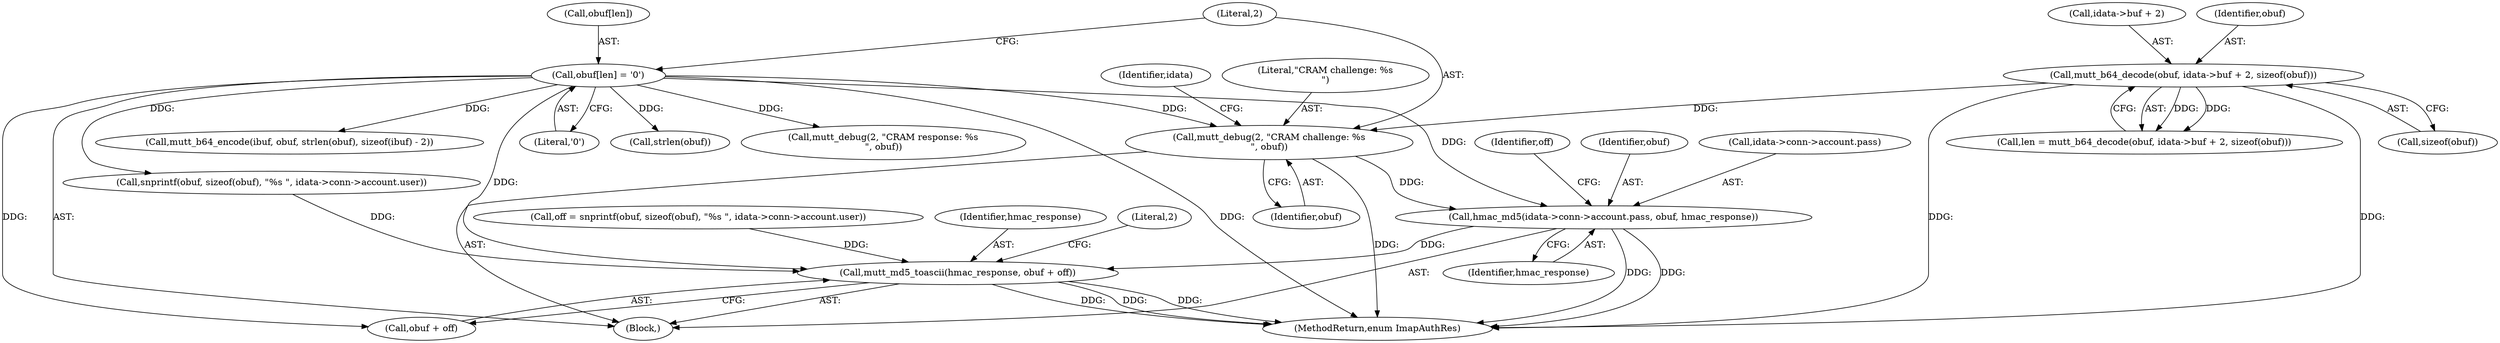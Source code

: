 digraph "0_neomutt_6f163e07ae68654d7ac5268cbb7565f6df79ad85@pointer" {
"1000201" [label="(Call,hmac_md5(idata->conn->account.pass, obuf, hmac_response))"];
"1000197" [label="(Call,mutt_debug(2, \"CRAM challenge: %s\n\", obuf))"];
"1000192" [label="(Call,obuf[len] = '\0')"];
"1000173" [label="(Call,mutt_b64_decode(obuf, idata->buf + 2, sizeof(obuf)))"];
"1000226" [label="(Call,mutt_md5_toascii(hmac_response, obuf + off))"];
"1000210" [label="(Identifier,hmac_response)"];
"1000212" [label="(Call,off = snprintf(obuf, sizeof(obuf), \"%s \", idata->conn->account.user))"];
"1000235" [label="(Call,mutt_b64_encode(ibuf, obuf, strlen(obuf), sizeof(ibuf) - 2))"];
"1000175" [label="(Call,idata->buf + 2)"];
"1000214" [label="(Call,snprintf(obuf, sizeof(obuf), \"%s \", idata->conn->account.user))"];
"1000202" [label="(Call,idata->conn->account.pass)"];
"1000173" [label="(Call,mutt_b64_decode(obuf, idata->buf + 2, sizeof(obuf)))"];
"1000108" [label="(Block,)"];
"1000228" [label="(Call,obuf + off)"];
"1000171" [label="(Call,len = mutt_b64_decode(obuf, idata->buf + 2, sizeof(obuf)))"];
"1000213" [label="(Identifier,off)"];
"1000192" [label="(Call,obuf[len] = '\0')"];
"1000227" [label="(Identifier,hmac_response)"];
"1000232" [label="(Literal,2)"];
"1000201" [label="(Call,hmac_md5(idata->conn->account.pass, obuf, hmac_response))"];
"1000196" [label="(Literal,'\0')"];
"1000200" [label="(Identifier,obuf)"];
"1000205" [label="(Identifier,idata)"];
"1000199" [label="(Literal,\"CRAM challenge: %s\n\")"];
"1000238" [label="(Call,strlen(obuf))"];
"1000209" [label="(Identifier,obuf)"];
"1000231" [label="(Call,mutt_debug(2, \"CRAM response: %s\n\", obuf))"];
"1000174" [label="(Identifier,obuf)"];
"1000180" [label="(Call,sizeof(obuf))"];
"1000198" [label="(Literal,2)"];
"1000226" [label="(Call,mutt_md5_toascii(hmac_response, obuf + off))"];
"1000284" [label="(MethodReturn,enum ImapAuthRes)"];
"1000197" [label="(Call,mutt_debug(2, \"CRAM challenge: %s\n\", obuf))"];
"1000193" [label="(Call,obuf[len])"];
"1000201" -> "1000108"  [label="AST: "];
"1000201" -> "1000210"  [label="CFG: "];
"1000202" -> "1000201"  [label="AST: "];
"1000209" -> "1000201"  [label="AST: "];
"1000210" -> "1000201"  [label="AST: "];
"1000213" -> "1000201"  [label="CFG: "];
"1000201" -> "1000284"  [label="DDG: "];
"1000201" -> "1000284"  [label="DDG: "];
"1000197" -> "1000201"  [label="DDG: "];
"1000192" -> "1000201"  [label="DDG: "];
"1000201" -> "1000226"  [label="DDG: "];
"1000197" -> "1000108"  [label="AST: "];
"1000197" -> "1000200"  [label="CFG: "];
"1000198" -> "1000197"  [label="AST: "];
"1000199" -> "1000197"  [label="AST: "];
"1000200" -> "1000197"  [label="AST: "];
"1000205" -> "1000197"  [label="CFG: "];
"1000197" -> "1000284"  [label="DDG: "];
"1000192" -> "1000197"  [label="DDG: "];
"1000173" -> "1000197"  [label="DDG: "];
"1000192" -> "1000108"  [label="AST: "];
"1000192" -> "1000196"  [label="CFG: "];
"1000193" -> "1000192"  [label="AST: "];
"1000196" -> "1000192"  [label="AST: "];
"1000198" -> "1000192"  [label="CFG: "];
"1000192" -> "1000284"  [label="DDG: "];
"1000192" -> "1000214"  [label="DDG: "];
"1000192" -> "1000226"  [label="DDG: "];
"1000192" -> "1000228"  [label="DDG: "];
"1000192" -> "1000231"  [label="DDG: "];
"1000192" -> "1000235"  [label="DDG: "];
"1000192" -> "1000238"  [label="DDG: "];
"1000173" -> "1000171"  [label="AST: "];
"1000173" -> "1000180"  [label="CFG: "];
"1000174" -> "1000173"  [label="AST: "];
"1000175" -> "1000173"  [label="AST: "];
"1000180" -> "1000173"  [label="AST: "];
"1000171" -> "1000173"  [label="CFG: "];
"1000173" -> "1000284"  [label="DDG: "];
"1000173" -> "1000284"  [label="DDG: "];
"1000173" -> "1000171"  [label="DDG: "];
"1000173" -> "1000171"  [label="DDG: "];
"1000226" -> "1000108"  [label="AST: "];
"1000226" -> "1000228"  [label="CFG: "];
"1000227" -> "1000226"  [label="AST: "];
"1000228" -> "1000226"  [label="AST: "];
"1000232" -> "1000226"  [label="CFG: "];
"1000226" -> "1000284"  [label="DDG: "];
"1000226" -> "1000284"  [label="DDG: "];
"1000226" -> "1000284"  [label="DDG: "];
"1000214" -> "1000226"  [label="DDG: "];
"1000212" -> "1000226"  [label="DDG: "];
}
